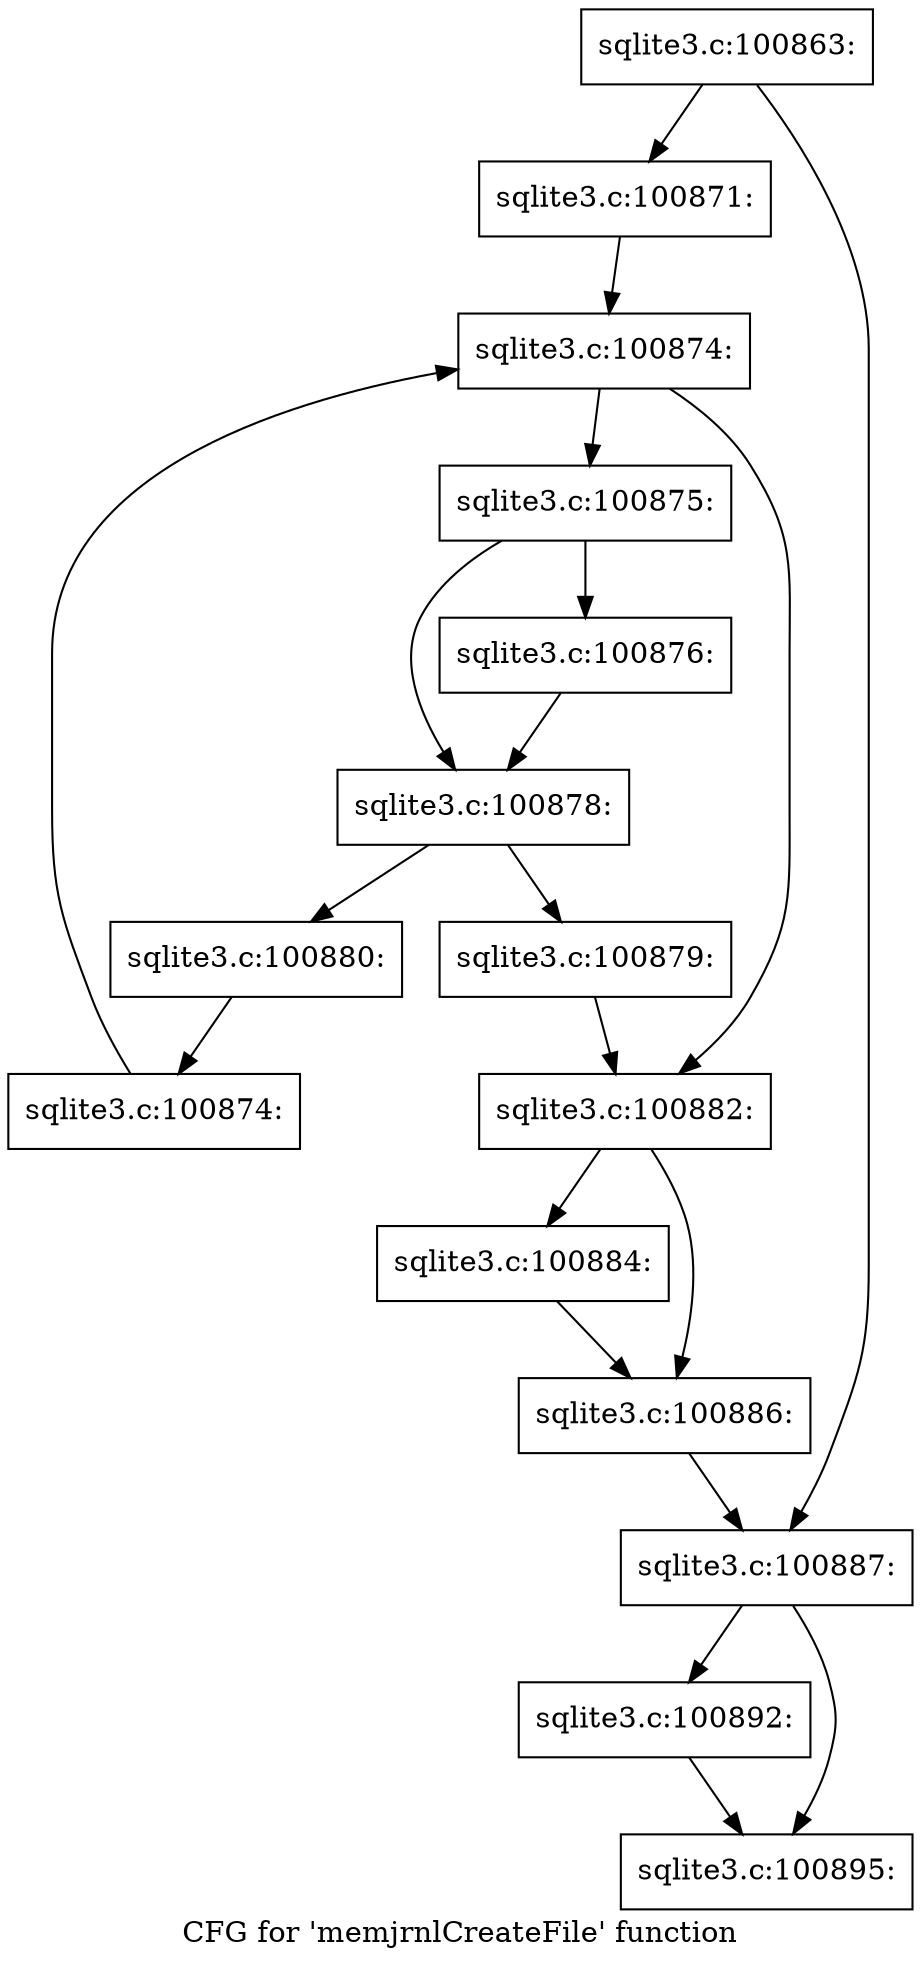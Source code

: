 digraph "CFG for 'memjrnlCreateFile' function" {
	label="CFG for 'memjrnlCreateFile' function";

	Node0x55c0f735d7f0 [shape=record,label="{sqlite3.c:100863:}"];
	Node0x55c0f735d7f0 -> Node0x55c0f736a6c0;
	Node0x55c0f735d7f0 -> Node0x55c0f736a840;
	Node0x55c0f736a6c0 [shape=record,label="{sqlite3.c:100871:}"];
	Node0x55c0f736a6c0 -> Node0x55c0f736ba30;
	Node0x55c0f736ba30 [shape=record,label="{sqlite3.c:100874:}"];
	Node0x55c0f736ba30 -> Node0x55c0f736bc50;
	Node0x55c0f736ba30 -> Node0x55c0f736b720;
	Node0x55c0f736bc50 [shape=record,label="{sqlite3.c:100875:}"];
	Node0x55c0f736bc50 -> Node0x55c0f736bf90;
	Node0x55c0f736bc50 -> Node0x55c0f736bfe0;
	Node0x55c0f736bf90 [shape=record,label="{sqlite3.c:100876:}"];
	Node0x55c0f736bf90 -> Node0x55c0f736bfe0;
	Node0x55c0f736bfe0 [shape=record,label="{sqlite3.c:100878:}"];
	Node0x55c0f736bfe0 -> Node0x55c0f736d460;
	Node0x55c0f736bfe0 -> Node0x55c0f736d4b0;
	Node0x55c0f736d460 [shape=record,label="{sqlite3.c:100879:}"];
	Node0x55c0f736d460 -> Node0x55c0f736b720;
	Node0x55c0f736d4b0 [shape=record,label="{sqlite3.c:100880:}"];
	Node0x55c0f736d4b0 -> Node0x55c0f736bbc0;
	Node0x55c0f736bbc0 [shape=record,label="{sqlite3.c:100874:}"];
	Node0x55c0f736bbc0 -> Node0x55c0f736ba30;
	Node0x55c0f736b720 [shape=record,label="{sqlite3.c:100882:}"];
	Node0x55c0f736b720 -> Node0x55c0f736e040;
	Node0x55c0f736b720 -> Node0x55c0f736e090;
	Node0x55c0f736e040 [shape=record,label="{sqlite3.c:100884:}"];
	Node0x55c0f736e040 -> Node0x55c0f736e090;
	Node0x55c0f736e090 [shape=record,label="{sqlite3.c:100886:}"];
	Node0x55c0f736e090 -> Node0x55c0f736a840;
	Node0x55c0f736a840 [shape=record,label="{sqlite3.c:100887:}"];
	Node0x55c0f736a840 -> Node0x55c0f736e820;
	Node0x55c0f736a840 -> Node0x55c0f736e870;
	Node0x55c0f736e820 [shape=record,label="{sqlite3.c:100892:}"];
	Node0x55c0f736e820 -> Node0x55c0f736e870;
	Node0x55c0f736e870 [shape=record,label="{sqlite3.c:100895:}"];
}
